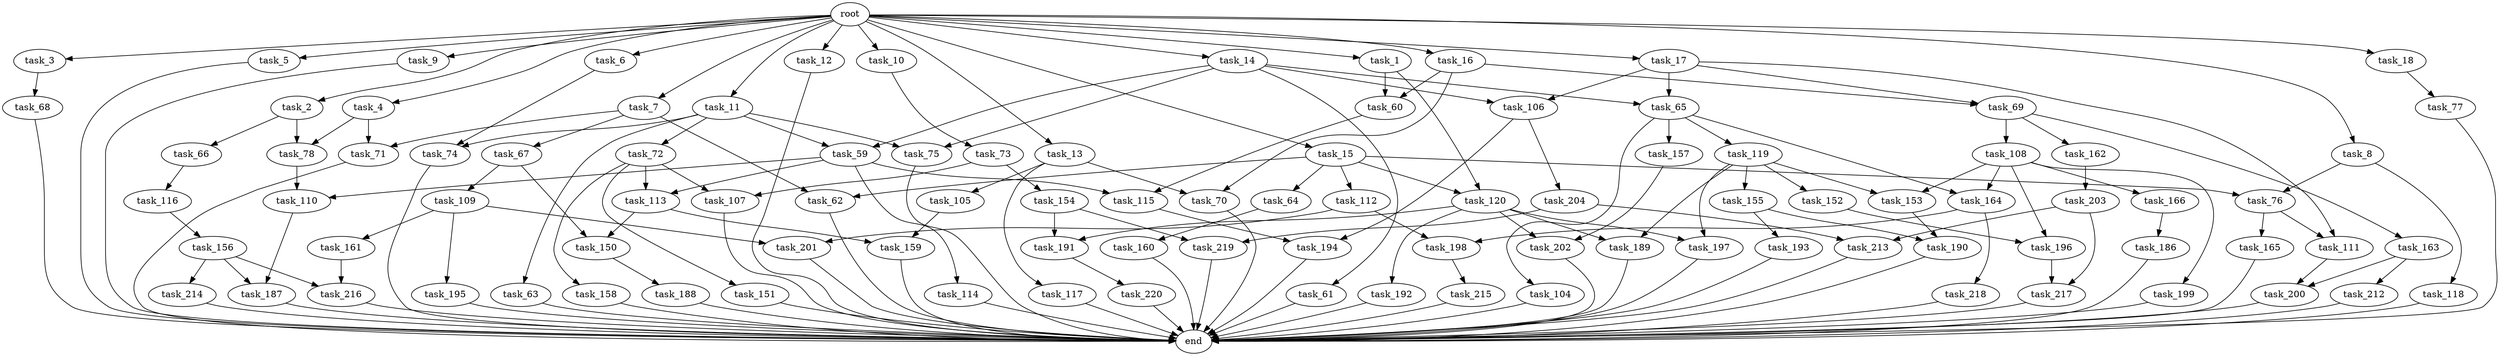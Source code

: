 digraph G {
  root [size="0.000000"];
  task_1 [size="2.048000"];
  task_2 [size="2.048000"];
  task_3 [size="2.048000"];
  task_4 [size="2.048000"];
  task_5 [size="2.048000"];
  task_6 [size="2.048000"];
  task_7 [size="2.048000"];
  task_8 [size="2.048000"];
  task_9 [size="2.048000"];
  task_10 [size="2.048000"];
  task_11 [size="2.048000"];
  task_12 [size="2.048000"];
  task_13 [size="2.048000"];
  task_14 [size="2.048000"];
  task_15 [size="2.048000"];
  task_16 [size="2.048000"];
  task_17 [size="2.048000"];
  task_18 [size="2.048000"];
  task_59 [size="1546188226.560000"];
  task_60 [size="2817498546.176000"];
  task_61 [size="1391569403.904000"];
  task_62 [size="3109556322.304000"];
  task_63 [size="154618822.656000"];
  task_64 [size="1717986918.400000"];
  task_65 [size="1821066133.504000"];
  task_66 [size="1717986918.400000"];
  task_67 [size="1391569403.904000"];
  task_68 [size="1391569403.904000"];
  task_69 [size="2147483648.000000"];
  task_70 [size="3435973836.800000"];
  task_71 [size="2783138807.808000"];
  task_72 [size="154618822.656000"];
  task_73 [size="274877906.944000"];
  task_74 [size="1546188226.560000"];
  task_75 [size="1546188226.560000"];
  task_76 [size="2817498546.176000"];
  task_77 [size="618475290.624000"];
  task_78 [size="3109556322.304000"];
  task_104 [size="618475290.624000"];
  task_105 [size="1717986918.400000"];
  task_106 [size="1821066133.504000"];
  task_107 [size="2336462209.024000"];
  task_108 [size="1099511627.776000"];
  task_109 [size="274877906.944000"];
  task_110 [size="1992864825.344000"];
  task_111 [size="1047972020.224000"];
  task_112 [size="1717986918.400000"];
  task_113 [size="3435973836.800000"];
  task_114 [size="1717986918.400000"];
  task_115 [size="3109556322.304000"];
  task_116 [size="1391569403.904000"];
  task_117 [size="1717986918.400000"];
  task_118 [size="1099511627.776000"];
  task_119 [size="618475290.624000"];
  task_120 [size="2817498546.176000"];
  task_150 [size="429496729.600000"];
  task_151 [size="1717986918.400000"];
  task_152 [size="68719476.736000"];
  task_153 [size="498216206.336000"];
  task_154 [size="618475290.624000"];
  task_155 [size="68719476.736000"];
  task_156 [size="618475290.624000"];
  task_157 [size="618475290.624000"];
  task_158 [size="1717986918.400000"];
  task_159 [size="1254130450.432000"];
  task_160 [size="1391569403.904000"];
  task_161 [size="1099511627.776000"];
  task_162 [size="1099511627.776000"];
  task_163 [size="1099511627.776000"];
  task_164 [size="1047972020.224000"];
  task_165 [size="618475290.624000"];
  task_166 [size="429496729.600000"];
  task_186 [size="1717986918.400000"];
  task_187 [size="996432412.672000"];
  task_188 [size="1099511627.776000"];
  task_189 [size="1460288880.640000"];
  task_190 [size="1236950581.248000"];
  task_191 [size="1546188226.560000"];
  task_192 [size="1391569403.904000"];
  task_193 [size="618475290.624000"];
  task_194 [size="1374389534.720000"];
  task_195 [size="1099511627.776000"];
  task_196 [size="584115552.256000"];
  task_197 [size="1460288880.640000"];
  task_198 [size="1821066133.504000"];
  task_199 [size="429496729.600000"];
  task_200 [size="2783138807.808000"];
  task_201 [size="1529008357.376000"];
  task_202 [size="1460288880.640000"];
  task_203 [size="618475290.624000"];
  task_204 [size="1099511627.776000"];
  task_212 [size="1391569403.904000"];
  task_213 [size="1941325217.792000"];
  task_214 [size="841813590.016000"];
  task_215 [size="1099511627.776000"];
  task_216 [size="2559800508.416000"];
  task_217 [size="2491081031.680000"];
  task_218 [size="1391569403.904000"];
  task_219 [size="996432412.672000"];
  task_220 [size="274877906.944000"];
  end [size="0.000000"];

  root -> task_1 [size="1.000000"];
  root -> task_2 [size="1.000000"];
  root -> task_3 [size="1.000000"];
  root -> task_4 [size="1.000000"];
  root -> task_5 [size="1.000000"];
  root -> task_6 [size="1.000000"];
  root -> task_7 [size="1.000000"];
  root -> task_8 [size="1.000000"];
  root -> task_9 [size="1.000000"];
  root -> task_10 [size="1.000000"];
  root -> task_11 [size="1.000000"];
  root -> task_12 [size="1.000000"];
  root -> task_13 [size="1.000000"];
  root -> task_14 [size="1.000000"];
  root -> task_15 [size="1.000000"];
  root -> task_16 [size="1.000000"];
  root -> task_17 [size="1.000000"];
  root -> task_18 [size="1.000000"];
  task_1 -> task_60 [size="536870912.000000"];
  task_1 -> task_120 [size="536870912.000000"];
  task_2 -> task_66 [size="838860800.000000"];
  task_2 -> task_78 [size="838860800.000000"];
  task_3 -> task_68 [size="679477248.000000"];
  task_4 -> task_71 [size="679477248.000000"];
  task_4 -> task_78 [size="679477248.000000"];
  task_5 -> end [size="1.000000"];
  task_6 -> task_74 [size="679477248.000000"];
  task_7 -> task_62 [size="679477248.000000"];
  task_7 -> task_67 [size="679477248.000000"];
  task_7 -> task_71 [size="679477248.000000"];
  task_8 -> task_76 [size="536870912.000000"];
  task_8 -> task_118 [size="536870912.000000"];
  task_9 -> end [size="1.000000"];
  task_10 -> task_73 [size="134217728.000000"];
  task_11 -> task_59 [size="75497472.000000"];
  task_11 -> task_63 [size="75497472.000000"];
  task_11 -> task_72 [size="75497472.000000"];
  task_11 -> task_74 [size="75497472.000000"];
  task_11 -> task_75 [size="75497472.000000"];
  task_12 -> end [size="1.000000"];
  task_13 -> task_70 [size="838860800.000000"];
  task_13 -> task_105 [size="838860800.000000"];
  task_13 -> task_117 [size="838860800.000000"];
  task_14 -> task_59 [size="679477248.000000"];
  task_14 -> task_61 [size="679477248.000000"];
  task_14 -> task_65 [size="679477248.000000"];
  task_14 -> task_75 [size="679477248.000000"];
  task_14 -> task_106 [size="679477248.000000"];
  task_15 -> task_62 [size="838860800.000000"];
  task_15 -> task_64 [size="838860800.000000"];
  task_15 -> task_76 [size="838860800.000000"];
  task_15 -> task_112 [size="838860800.000000"];
  task_15 -> task_120 [size="838860800.000000"];
  task_16 -> task_60 [size="838860800.000000"];
  task_16 -> task_69 [size="838860800.000000"];
  task_16 -> task_70 [size="838860800.000000"];
  task_17 -> task_65 [size="209715200.000000"];
  task_17 -> task_69 [size="209715200.000000"];
  task_17 -> task_106 [size="209715200.000000"];
  task_17 -> task_111 [size="209715200.000000"];
  task_18 -> task_77 [size="301989888.000000"];
  task_59 -> task_110 [size="838860800.000000"];
  task_59 -> task_113 [size="838860800.000000"];
  task_59 -> task_114 [size="838860800.000000"];
  task_59 -> task_115 [size="838860800.000000"];
  task_60 -> task_115 [size="679477248.000000"];
  task_61 -> end [size="1.000000"];
  task_62 -> end [size="1.000000"];
  task_63 -> end [size="1.000000"];
  task_64 -> task_160 [size="679477248.000000"];
  task_65 -> task_104 [size="301989888.000000"];
  task_65 -> task_119 [size="301989888.000000"];
  task_65 -> task_157 [size="301989888.000000"];
  task_65 -> task_164 [size="301989888.000000"];
  task_66 -> task_116 [size="679477248.000000"];
  task_67 -> task_109 [size="134217728.000000"];
  task_67 -> task_150 [size="134217728.000000"];
  task_68 -> end [size="1.000000"];
  task_69 -> task_108 [size="536870912.000000"];
  task_69 -> task_162 [size="536870912.000000"];
  task_69 -> task_163 [size="536870912.000000"];
  task_70 -> end [size="1.000000"];
  task_71 -> end [size="1.000000"];
  task_72 -> task_107 [size="838860800.000000"];
  task_72 -> task_113 [size="838860800.000000"];
  task_72 -> task_151 [size="838860800.000000"];
  task_72 -> task_158 [size="838860800.000000"];
  task_73 -> task_107 [size="301989888.000000"];
  task_73 -> task_154 [size="301989888.000000"];
  task_74 -> end [size="1.000000"];
  task_75 -> end [size="1.000000"];
  task_76 -> task_111 [size="301989888.000000"];
  task_76 -> task_165 [size="301989888.000000"];
  task_77 -> end [size="1.000000"];
  task_78 -> task_110 [size="134217728.000000"];
  task_104 -> end [size="1.000000"];
  task_105 -> task_159 [size="536870912.000000"];
  task_106 -> task_194 [size="536870912.000000"];
  task_106 -> task_204 [size="536870912.000000"];
  task_107 -> end [size="1.000000"];
  task_108 -> task_153 [size="209715200.000000"];
  task_108 -> task_164 [size="209715200.000000"];
  task_108 -> task_166 [size="209715200.000000"];
  task_108 -> task_196 [size="209715200.000000"];
  task_108 -> task_199 [size="209715200.000000"];
  task_109 -> task_161 [size="536870912.000000"];
  task_109 -> task_195 [size="536870912.000000"];
  task_109 -> task_201 [size="536870912.000000"];
  task_110 -> task_187 [size="75497472.000000"];
  task_111 -> task_200 [size="679477248.000000"];
  task_112 -> task_198 [size="209715200.000000"];
  task_112 -> task_201 [size="209715200.000000"];
  task_113 -> task_150 [size="75497472.000000"];
  task_113 -> task_159 [size="75497472.000000"];
  task_114 -> end [size="1.000000"];
  task_115 -> task_194 [size="134217728.000000"];
  task_116 -> task_156 [size="301989888.000000"];
  task_117 -> end [size="1.000000"];
  task_118 -> end [size="1.000000"];
  task_119 -> task_152 [size="33554432.000000"];
  task_119 -> task_153 [size="33554432.000000"];
  task_119 -> task_155 [size="33554432.000000"];
  task_119 -> task_189 [size="33554432.000000"];
  task_119 -> task_197 [size="33554432.000000"];
  task_120 -> task_189 [size="679477248.000000"];
  task_120 -> task_191 [size="679477248.000000"];
  task_120 -> task_192 [size="679477248.000000"];
  task_120 -> task_197 [size="679477248.000000"];
  task_120 -> task_202 [size="679477248.000000"];
  task_150 -> task_188 [size="536870912.000000"];
  task_151 -> end [size="1.000000"];
  task_152 -> task_196 [size="75497472.000000"];
  task_153 -> task_190 [size="301989888.000000"];
  task_154 -> task_191 [size="75497472.000000"];
  task_154 -> task_219 [size="75497472.000000"];
  task_155 -> task_190 [size="301989888.000000"];
  task_155 -> task_193 [size="301989888.000000"];
  task_156 -> task_187 [size="411041792.000000"];
  task_156 -> task_214 [size="411041792.000000"];
  task_156 -> task_216 [size="411041792.000000"];
  task_157 -> task_202 [size="33554432.000000"];
  task_158 -> end [size="1.000000"];
  task_159 -> end [size="1.000000"];
  task_160 -> end [size="1.000000"];
  task_161 -> task_216 [size="838860800.000000"];
  task_162 -> task_203 [size="301989888.000000"];
  task_163 -> task_200 [size="679477248.000000"];
  task_163 -> task_212 [size="679477248.000000"];
  task_164 -> task_198 [size="679477248.000000"];
  task_164 -> task_218 [size="679477248.000000"];
  task_165 -> end [size="1.000000"];
  task_166 -> task_186 [size="838860800.000000"];
  task_186 -> end [size="1.000000"];
  task_187 -> end [size="1.000000"];
  task_188 -> end [size="1.000000"];
  task_189 -> end [size="1.000000"];
  task_190 -> end [size="1.000000"];
  task_191 -> task_220 [size="134217728.000000"];
  task_192 -> end [size="1.000000"];
  task_193 -> end [size="1.000000"];
  task_194 -> end [size="1.000000"];
  task_195 -> end [size="1.000000"];
  task_196 -> task_217 [size="679477248.000000"];
  task_197 -> end [size="1.000000"];
  task_198 -> task_215 [size="536870912.000000"];
  task_199 -> end [size="1.000000"];
  task_200 -> end [size="1.000000"];
  task_201 -> end [size="1.000000"];
  task_202 -> end [size="1.000000"];
  task_203 -> task_213 [size="536870912.000000"];
  task_203 -> task_217 [size="536870912.000000"];
  task_204 -> task_213 [size="411041792.000000"];
  task_204 -> task_219 [size="411041792.000000"];
  task_212 -> end [size="1.000000"];
  task_213 -> end [size="1.000000"];
  task_214 -> end [size="1.000000"];
  task_215 -> end [size="1.000000"];
  task_216 -> end [size="1.000000"];
  task_217 -> end [size="1.000000"];
  task_218 -> end [size="1.000000"];
  task_219 -> end [size="1.000000"];
  task_220 -> end [size="1.000000"];
}
